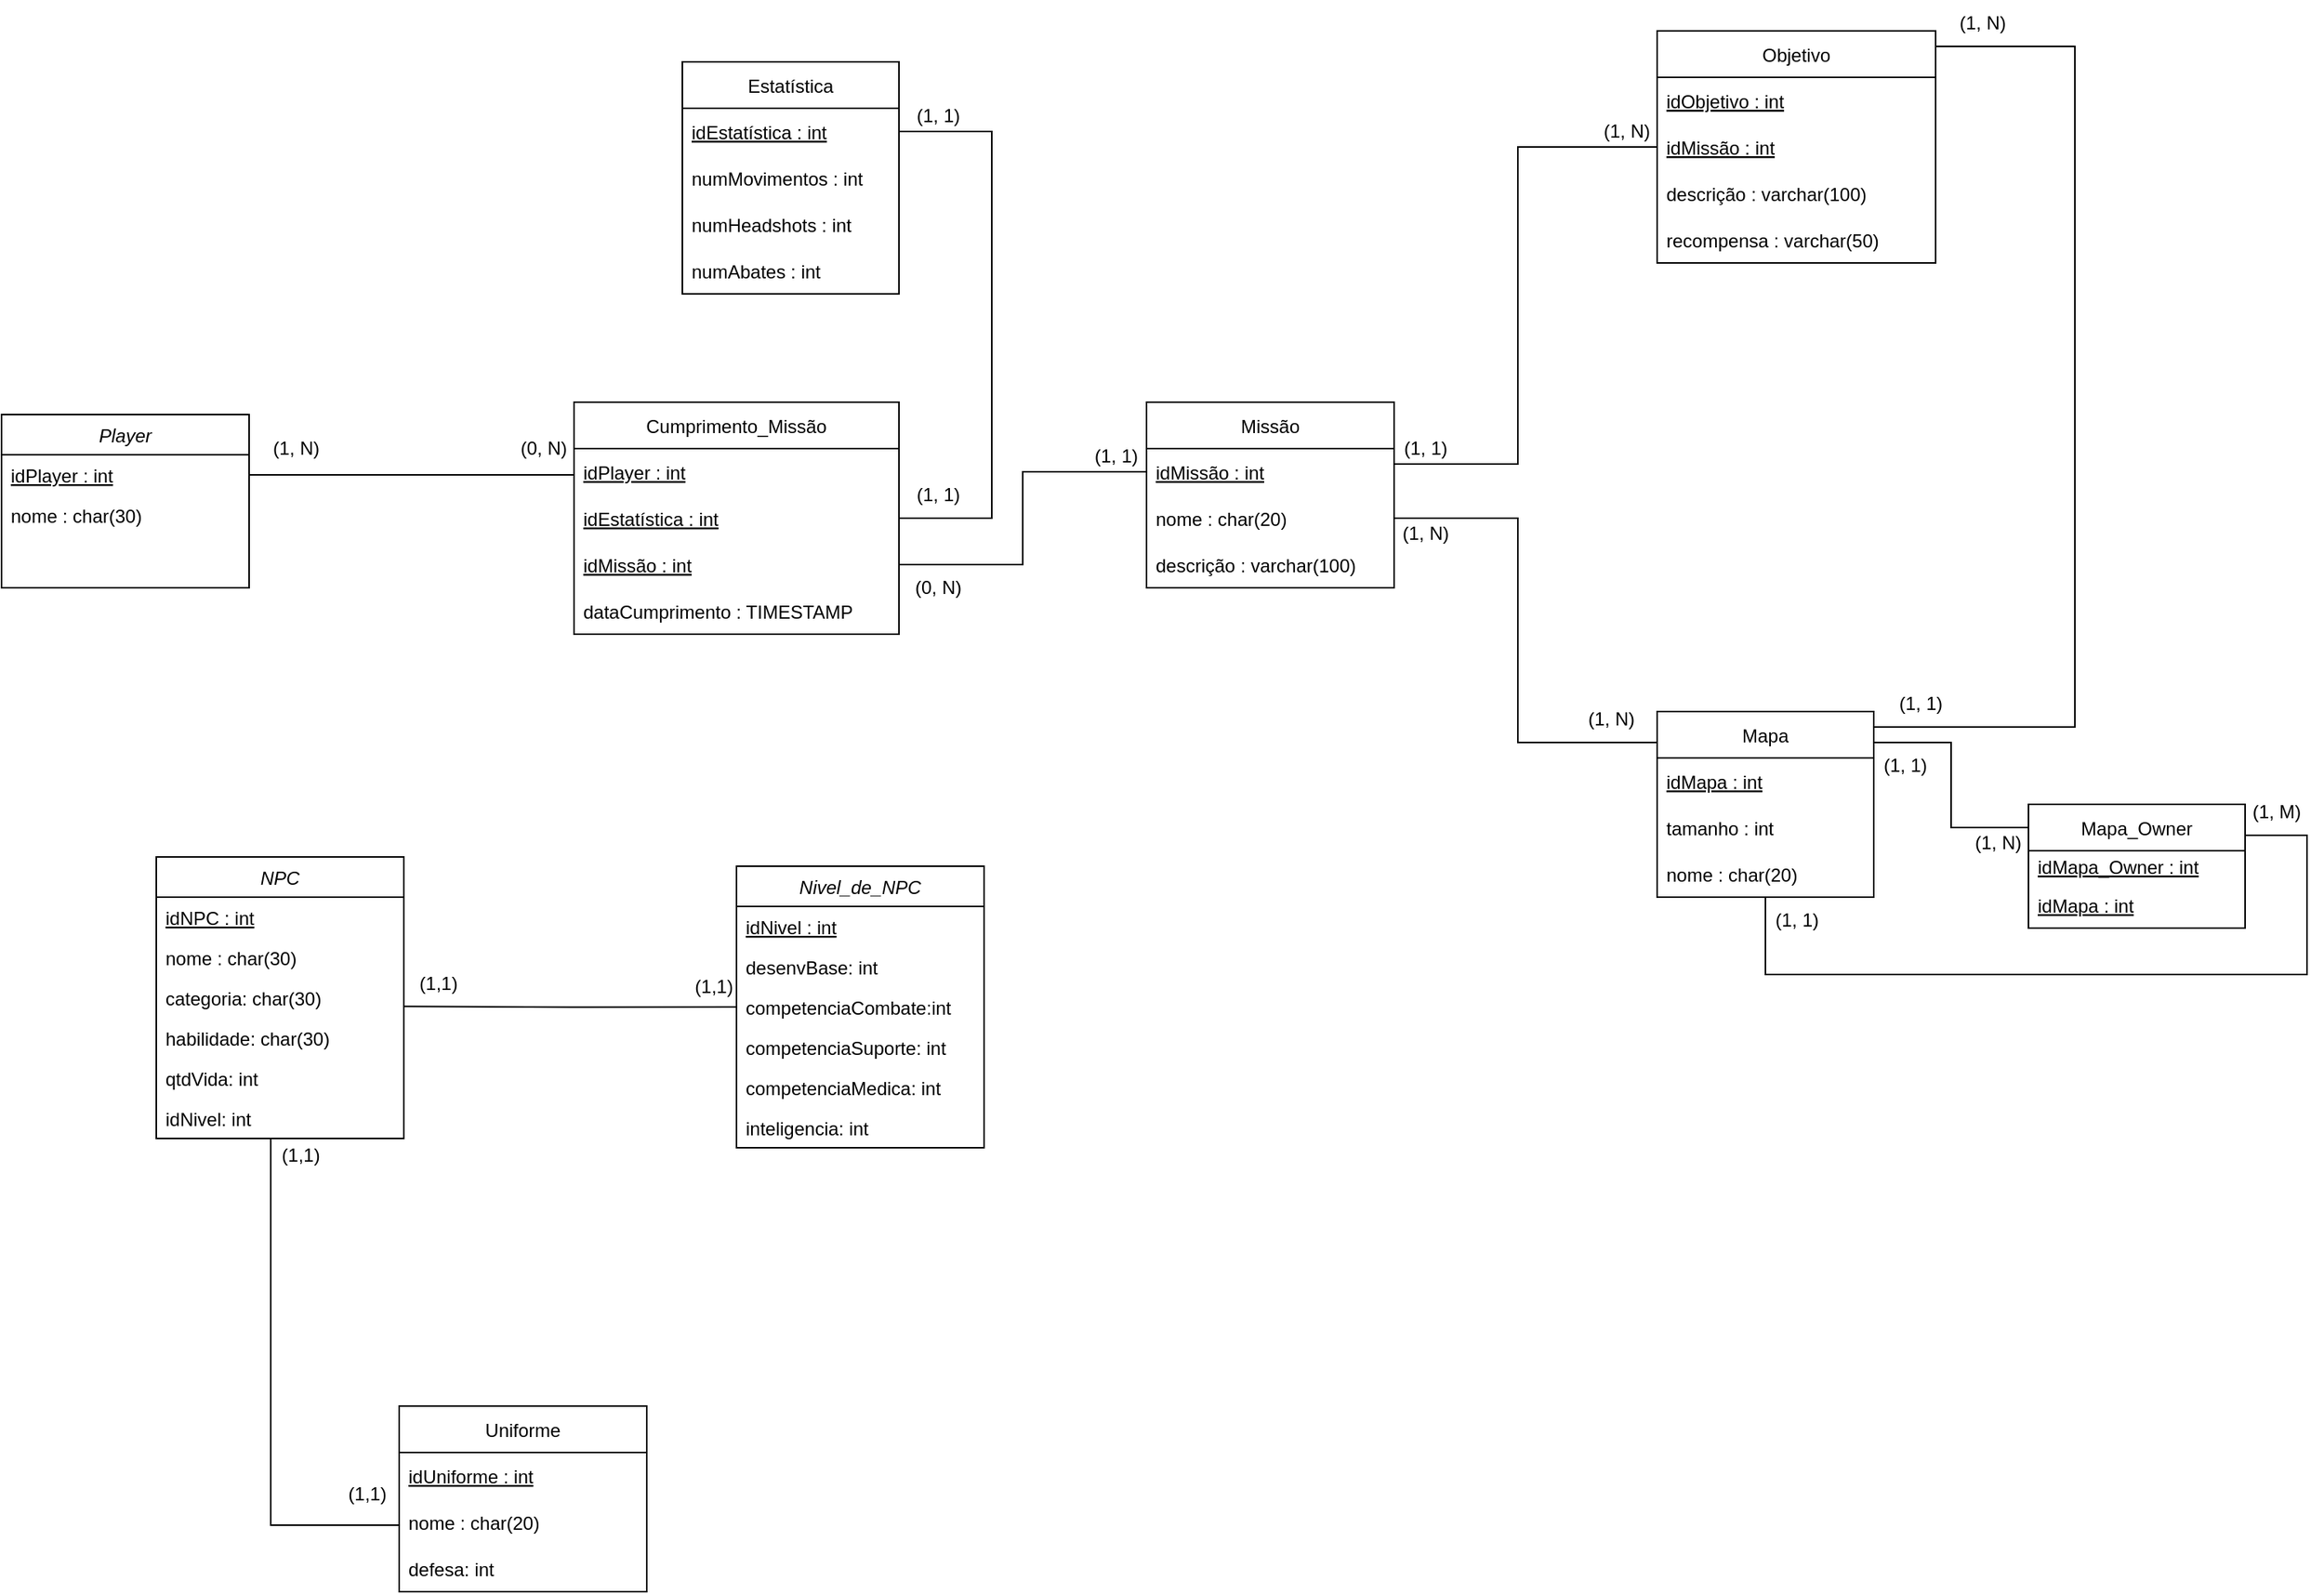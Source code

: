 <mxfile version="20.0.3" type="device"><diagram id="C5RBs43oDa-KdzZeNtuy" name="Page-1"><mxGraphModel dx="1929" dy="2198" grid="0" gridSize="10" guides="1" tooltips="1" connect="1" arrows="1" fold="1" page="1" pageScale="1" pageWidth="827" pageHeight="1169" math="0" shadow="0"><root><mxCell id="WIyWlLk6GJQsqaUBKTNV-0"/><mxCell id="WIyWlLk6GJQsqaUBKTNV-1" parent="WIyWlLk6GJQsqaUBKTNV-0"/><mxCell id="zkfFHV4jXpPFQw0GAbJ--0" value="Player" style="swimlane;fontStyle=2;align=center;verticalAlign=top;childLayout=stackLayout;horizontal=1;startSize=26;horizontalStack=0;resizeParent=1;resizeLast=0;collapsible=1;marginBottom=0;rounded=0;shadow=0;strokeWidth=1;" parent="WIyWlLk6GJQsqaUBKTNV-1" vertex="1"><mxGeometry x="120" y="128" width="160" height="112" as="geometry"><mxRectangle x="230" y="140" width="160" height="26" as="alternateBounds"/></mxGeometry></mxCell><mxCell id="zkfFHV4jXpPFQw0GAbJ--1" value="idPlayer : int " style="text;align=left;verticalAlign=top;spacingLeft=4;spacingRight=4;overflow=hidden;rotatable=0;points=[[0,0.5],[1,0.5]];portConstraint=eastwest;fontStyle=4" parent="zkfFHV4jXpPFQw0GAbJ--0" vertex="1"><mxGeometry y="26" width="160" height="26" as="geometry"/></mxCell><mxCell id="zkfFHV4jXpPFQw0GAbJ--2" value="nome : char(30)" style="text;align=left;verticalAlign=top;spacingLeft=4;spacingRight=4;overflow=hidden;rotatable=0;points=[[0,0.5],[1,0.5]];portConstraint=eastwest;rounded=0;shadow=0;html=0;" parent="zkfFHV4jXpPFQw0GAbJ--0" vertex="1"><mxGeometry y="52" width="160" height="26" as="geometry"/></mxCell><mxCell id="qlW8CAgHgkZ9Qaczhz4P-1" value="Cumprimento_Missão" style="swimlane;fontStyle=0;childLayout=stackLayout;horizontal=1;startSize=30;horizontalStack=0;resizeParent=1;resizeParentMax=0;resizeLast=0;collapsible=1;marginBottom=0;" parent="WIyWlLk6GJQsqaUBKTNV-1" vertex="1"><mxGeometry x="490" y="120" width="210" height="150" as="geometry"><mxRectangle x="690" y="20" width="60" height="30" as="alternateBounds"/></mxGeometry></mxCell><mxCell id="qlW8CAgHgkZ9Qaczhz4P-2" value="idPlayer : int" style="text;strokeColor=none;fillColor=none;align=left;verticalAlign=middle;spacingLeft=4;spacingRight=4;overflow=hidden;points=[[0,0.5],[1,0.5]];portConstraint=eastwest;rotatable=0;fontStyle=4" parent="qlW8CAgHgkZ9Qaczhz4P-1" vertex="1"><mxGeometry y="30" width="210" height="30" as="geometry"/></mxCell><mxCell id="qlW8CAgHgkZ9Qaczhz4P-3" value="idEstatística : int" style="text;strokeColor=none;fillColor=none;align=left;verticalAlign=middle;spacingLeft=4;spacingRight=4;overflow=hidden;points=[[0,0.5],[1,0.5]];portConstraint=eastwest;rotatable=0;fontStyle=4" parent="qlW8CAgHgkZ9Qaczhz4P-1" vertex="1"><mxGeometry y="60" width="210" height="30" as="geometry"/></mxCell><mxCell id="qlW8CAgHgkZ9Qaczhz4P-4" value="idMissão : int" style="text;strokeColor=none;fillColor=none;align=left;verticalAlign=middle;spacingLeft=4;spacingRight=4;overflow=hidden;points=[[0,0.5],[1,0.5]];portConstraint=eastwest;rotatable=0;fontStyle=4" parent="qlW8CAgHgkZ9Qaczhz4P-1" vertex="1"><mxGeometry y="90" width="210" height="30" as="geometry"/></mxCell><mxCell id="qlW8CAgHgkZ9Qaczhz4P-65" value="dataCumprimento : TIMESTAMP" style="text;strokeColor=none;fillColor=none;align=left;verticalAlign=middle;spacingLeft=4;spacingRight=4;overflow=hidden;points=[[0,0.5],[1,0.5]];portConstraint=eastwest;rotatable=0;fontStyle=0" parent="qlW8CAgHgkZ9Qaczhz4P-1" vertex="1"><mxGeometry y="120" width="210" height="30" as="geometry"/></mxCell><mxCell id="qlW8CAgHgkZ9Qaczhz4P-8" value="Estatística" style="swimlane;fontStyle=0;childLayout=stackLayout;horizontal=1;startSize=30;horizontalStack=0;resizeParent=1;resizeParentMax=0;resizeLast=0;collapsible=1;marginBottom=0;" parent="WIyWlLk6GJQsqaUBKTNV-1" vertex="1"><mxGeometry x="560" y="-100" width="140" height="150" as="geometry"><mxRectangle x="690" y="20" width="60" height="30" as="alternateBounds"/></mxGeometry></mxCell><mxCell id="qlW8CAgHgkZ9Qaczhz4P-9" value="idEstatística : int" style="text;strokeColor=none;fillColor=none;align=left;verticalAlign=middle;spacingLeft=4;spacingRight=4;overflow=hidden;points=[[0,0.5],[1,0.5]];portConstraint=eastwest;rotatable=0;fontStyle=4" parent="qlW8CAgHgkZ9Qaczhz4P-8" vertex="1"><mxGeometry y="30" width="140" height="30" as="geometry"/></mxCell><mxCell id="qlW8CAgHgkZ9Qaczhz4P-10" value="numMovimentos : int" style="text;strokeColor=none;fillColor=none;align=left;verticalAlign=middle;spacingLeft=4;spacingRight=4;overflow=hidden;points=[[0,0.5],[1,0.5]];portConstraint=eastwest;rotatable=0;" parent="qlW8CAgHgkZ9Qaczhz4P-8" vertex="1"><mxGeometry y="60" width="140" height="30" as="geometry"/></mxCell><mxCell id="qlW8CAgHgkZ9Qaczhz4P-11" value="numHeadshots : int" style="text;strokeColor=none;fillColor=none;align=left;verticalAlign=middle;spacingLeft=4;spacingRight=4;overflow=hidden;points=[[0,0.5],[1,0.5]];portConstraint=eastwest;rotatable=0;" parent="qlW8CAgHgkZ9Qaczhz4P-8" vertex="1"><mxGeometry y="90" width="140" height="30" as="geometry"/></mxCell><mxCell id="qlW8CAgHgkZ9Qaczhz4P-12" value="numAbates : int " style="text;strokeColor=none;fillColor=none;align=left;verticalAlign=middle;spacingLeft=4;spacingRight=4;overflow=hidden;points=[[0,0.5],[1,0.5]];portConstraint=eastwest;rotatable=0;" parent="qlW8CAgHgkZ9Qaczhz4P-8" vertex="1"><mxGeometry y="120" width="140" height="30" as="geometry"/></mxCell><mxCell id="qlW8CAgHgkZ9Qaczhz4P-32" style="edgeStyle=orthogonalEdgeStyle;rounded=0;orthogonalLoop=1;jettySize=auto;html=1;endArrow=none;endFill=0;" parent="WIyWlLk6GJQsqaUBKTNV-1" source="qlW8CAgHgkZ9Qaczhz4P-13" target="qlW8CAgHgkZ9Qaczhz4P-18" edge="1"><mxGeometry relative="1" as="geometry"><Array as="points"><mxPoint x="1100" y="160"/><mxPoint x="1100" y="-45"/></Array></mxGeometry></mxCell><mxCell id="qlW8CAgHgkZ9Qaczhz4P-13" value="Missão" style="swimlane;fontStyle=0;childLayout=stackLayout;horizontal=1;startSize=30;horizontalStack=0;resizeParent=1;resizeParentMax=0;resizeLast=0;collapsible=1;marginBottom=0;" parent="WIyWlLk6GJQsqaUBKTNV-1" vertex="1"><mxGeometry x="860" y="120" width="160" height="120" as="geometry"><mxRectangle x="690" y="20" width="60" height="30" as="alternateBounds"/></mxGeometry></mxCell><mxCell id="qlW8CAgHgkZ9Qaczhz4P-14" value="idMissão : int" style="text;strokeColor=none;fillColor=none;align=left;verticalAlign=middle;spacingLeft=4;spacingRight=4;overflow=hidden;points=[[0,0.5],[1,0.5]];portConstraint=eastwest;rotatable=0;fontStyle=4" parent="qlW8CAgHgkZ9Qaczhz4P-13" vertex="1"><mxGeometry y="30" width="160" height="30" as="geometry"/></mxCell><mxCell id="qlW8CAgHgkZ9Qaczhz4P-15" value="nome : char(20)" style="text;strokeColor=none;fillColor=none;align=left;verticalAlign=middle;spacingLeft=4;spacingRight=4;overflow=hidden;points=[[0,0.5],[1,0.5]];portConstraint=eastwest;rotatable=0;" parent="qlW8CAgHgkZ9Qaczhz4P-13" vertex="1"><mxGeometry y="60" width="160" height="30" as="geometry"/></mxCell><mxCell id="qlW8CAgHgkZ9Qaczhz4P-16" value="descrição : varchar(100)" style="text;strokeColor=none;fillColor=none;align=left;verticalAlign=middle;spacingLeft=4;spacingRight=4;overflow=hidden;points=[[0,0.5],[1,0.5]];portConstraint=eastwest;rotatable=0;" parent="qlW8CAgHgkZ9Qaczhz4P-13" vertex="1"><mxGeometry y="90" width="160" height="30" as="geometry"/></mxCell><mxCell id="qlW8CAgHgkZ9Qaczhz4P-36" style="edgeStyle=orthogonalEdgeStyle;rounded=0;orthogonalLoop=1;jettySize=auto;html=1;endArrow=none;endFill=0;" parent="WIyWlLk6GJQsqaUBKTNV-1" source="qlW8CAgHgkZ9Qaczhz4P-18" target="qlW8CAgHgkZ9Qaczhz4P-23" edge="1"><mxGeometry relative="1" as="geometry"><Array as="points"><mxPoint x="1460" y="-110"/><mxPoint x="1460" y="330"/></Array></mxGeometry></mxCell><mxCell id="qlW8CAgHgkZ9Qaczhz4P-18" value="Objetivo" style="swimlane;fontStyle=0;childLayout=stackLayout;horizontal=1;startSize=30;horizontalStack=0;resizeParent=1;resizeParentMax=0;resizeLast=0;collapsible=1;marginBottom=0;" parent="WIyWlLk6GJQsqaUBKTNV-1" vertex="1"><mxGeometry x="1190" y="-120" width="180" height="150" as="geometry"><mxRectangle x="690" y="20" width="60" height="30" as="alternateBounds"/></mxGeometry></mxCell><mxCell id="qlW8CAgHgkZ9Qaczhz4P-19" value="idObjetivo : int" style="text;strokeColor=none;fillColor=none;align=left;verticalAlign=middle;spacingLeft=4;spacingRight=4;overflow=hidden;points=[[0,0.5],[1,0.5]];portConstraint=eastwest;rotatable=0;fontStyle=4" parent="qlW8CAgHgkZ9Qaczhz4P-18" vertex="1"><mxGeometry y="30" width="180" height="30" as="geometry"/></mxCell><mxCell id="qlW8CAgHgkZ9Qaczhz4P-35" value="idMissão : int" style="text;strokeColor=none;fillColor=none;align=left;verticalAlign=middle;spacingLeft=4;spacingRight=4;overflow=hidden;points=[[0,0.5],[1,0.5]];portConstraint=eastwest;rotatable=0;fontStyle=4" parent="qlW8CAgHgkZ9Qaczhz4P-18" vertex="1"><mxGeometry y="60" width="180" height="30" as="geometry"/></mxCell><mxCell id="qlW8CAgHgkZ9Qaczhz4P-20" value="descrição : varchar(100)" style="text;strokeColor=none;fillColor=none;align=left;verticalAlign=middle;spacingLeft=4;spacingRight=4;overflow=hidden;points=[[0,0.5],[1,0.5]];portConstraint=eastwest;rotatable=0;" parent="qlW8CAgHgkZ9Qaczhz4P-18" vertex="1"><mxGeometry y="90" width="180" height="30" as="geometry"/></mxCell><mxCell id="qlW8CAgHgkZ9Qaczhz4P-21" value="recompensa : varchar(50)" style="text;strokeColor=none;fillColor=none;align=left;verticalAlign=middle;spacingLeft=4;spacingRight=4;overflow=hidden;points=[[0,0.5],[1,0.5]];portConstraint=eastwest;rotatable=0;" parent="qlW8CAgHgkZ9Qaczhz4P-18" vertex="1"><mxGeometry y="120" width="180" height="30" as="geometry"/></mxCell><mxCell id="qlW8CAgHgkZ9Qaczhz4P-23" value="Mapa" style="swimlane;fontStyle=0;childLayout=stackLayout;horizontal=1;startSize=30;horizontalStack=0;resizeParent=1;resizeParentMax=0;resizeLast=0;collapsible=1;marginBottom=0;" parent="WIyWlLk6GJQsqaUBKTNV-1" vertex="1"><mxGeometry x="1190" y="320" width="140" height="120" as="geometry"><mxRectangle x="690" y="20" width="60" height="30" as="alternateBounds"/></mxGeometry></mxCell><mxCell id="qlW8CAgHgkZ9Qaczhz4P-47" value="idMapa : int" style="text;strokeColor=none;fillColor=none;align=left;verticalAlign=middle;spacingLeft=4;spacingRight=4;overflow=hidden;points=[[0,0.5],[1,0.5]];portConstraint=eastwest;rotatable=0;fontStyle=4" parent="qlW8CAgHgkZ9Qaczhz4P-23" vertex="1"><mxGeometry y="30" width="140" height="30" as="geometry"/></mxCell><mxCell id="qlW8CAgHgkZ9Qaczhz4P-25" value="tamanho : int" style="text;strokeColor=none;fillColor=none;align=left;verticalAlign=middle;spacingLeft=4;spacingRight=4;overflow=hidden;points=[[0,0.5],[1,0.5]];portConstraint=eastwest;rotatable=0;" parent="qlW8CAgHgkZ9Qaczhz4P-23" vertex="1"><mxGeometry y="60" width="140" height="30" as="geometry"/></mxCell><mxCell id="qlW8CAgHgkZ9Qaczhz4P-26" value="nome : char(20)" style="text;strokeColor=none;fillColor=none;align=left;verticalAlign=middle;spacingLeft=4;spacingRight=4;overflow=hidden;points=[[0,0.5],[1,0.5]];portConstraint=eastwest;rotatable=0;" parent="qlW8CAgHgkZ9Qaczhz4P-23" vertex="1"><mxGeometry y="90" width="140" height="30" as="geometry"/></mxCell><mxCell id="qlW8CAgHgkZ9Qaczhz4P-30" style="edgeStyle=orthogonalEdgeStyle;rounded=0;orthogonalLoop=1;jettySize=auto;html=1;entryX=1;entryY=0.5;entryDx=0;entryDy=0;endArrow=none;endFill=0;" parent="WIyWlLk6GJQsqaUBKTNV-1" source="qlW8CAgHgkZ9Qaczhz4P-9" target="qlW8CAgHgkZ9Qaczhz4P-3" edge="1"><mxGeometry relative="1" as="geometry"><Array as="points"><mxPoint x="760" y="-55"/><mxPoint x="760" y="195"/></Array></mxGeometry></mxCell><mxCell id="qlW8CAgHgkZ9Qaczhz4P-31" style="edgeStyle=orthogonalEdgeStyle;rounded=0;orthogonalLoop=1;jettySize=auto;html=1;entryX=0;entryY=0.5;entryDx=0;entryDy=0;endArrow=none;endFill=0;" parent="WIyWlLk6GJQsqaUBKTNV-1" source="qlW8CAgHgkZ9Qaczhz4P-4" target="qlW8CAgHgkZ9Qaczhz4P-14" edge="1"><mxGeometry relative="1" as="geometry"/></mxCell><mxCell id="qlW8CAgHgkZ9Qaczhz4P-34" style="edgeStyle=orthogonalEdgeStyle;rounded=0;orthogonalLoop=1;jettySize=auto;html=1;endArrow=none;endFill=0;" parent="WIyWlLk6GJQsqaUBKTNV-1" source="qlW8CAgHgkZ9Qaczhz4P-15" target="qlW8CAgHgkZ9Qaczhz4P-23" edge="1"><mxGeometry relative="1" as="geometry"><Array as="points"><mxPoint x="1100" y="195"/><mxPoint x="1100" y="340"/></Array></mxGeometry></mxCell><mxCell id="qlW8CAgHgkZ9Qaczhz4P-37" value="(1, N)" style="text;html=1;align=center;verticalAlign=middle;resizable=0;points=[];autosize=1;strokeColor=none;fillColor=none;" parent="WIyWlLk6GJQsqaUBKTNV-1" vertex="1"><mxGeometry x="280" y="135" width="60" height="30" as="geometry"/></mxCell><mxCell id="qlW8CAgHgkZ9Qaczhz4P-39" value="(1, 1)" style="text;html=1;align=center;verticalAlign=middle;resizable=0;points=[];autosize=1;strokeColor=none;fillColor=none;" parent="WIyWlLk6GJQsqaUBKTNV-1" vertex="1"><mxGeometry x="695" y="-80" width="60" height="30" as="geometry"/></mxCell><mxCell id="qlW8CAgHgkZ9Qaczhz4P-40" value="(1, 1)" style="text;html=1;align=center;verticalAlign=middle;resizable=0;points=[];autosize=1;strokeColor=none;fillColor=none;" parent="WIyWlLk6GJQsqaUBKTNV-1" vertex="1"><mxGeometry x="810" y="140" width="60" height="30" as="geometry"/></mxCell><mxCell id="qlW8CAgHgkZ9Qaczhz4P-41" value="(1, 1)" style="text;html=1;align=center;verticalAlign=middle;resizable=0;points=[];autosize=1;strokeColor=none;fillColor=none;" parent="WIyWlLk6GJQsqaUBKTNV-1" vertex="1"><mxGeometry x="1010" y="135" width="60" height="30" as="geometry"/></mxCell><mxCell id="qlW8CAgHgkZ9Qaczhz4P-42" value="(1, N)" style="text;html=1;align=center;verticalAlign=middle;resizable=0;points=[];autosize=1;strokeColor=none;fillColor=none;" parent="WIyWlLk6GJQsqaUBKTNV-1" vertex="1"><mxGeometry x="1140" y="-70" width="60" height="30" as="geometry"/></mxCell><mxCell id="qlW8CAgHgkZ9Qaczhz4P-43" value="(1, N)" style="text;html=1;align=center;verticalAlign=middle;resizable=0;points=[];autosize=1;strokeColor=none;fillColor=none;" parent="WIyWlLk6GJQsqaUBKTNV-1" vertex="1"><mxGeometry x="1130" y="310" width="60" height="30" as="geometry"/></mxCell><mxCell id="qlW8CAgHgkZ9Qaczhz4P-44" value="(1, N)" style="text;html=1;align=center;verticalAlign=middle;resizable=0;points=[];autosize=1;strokeColor=none;fillColor=none;" parent="WIyWlLk6GJQsqaUBKTNV-1" vertex="1"><mxGeometry x="1010" y="190" width="60" height="30" as="geometry"/></mxCell><mxCell id="qlW8CAgHgkZ9Qaczhz4P-45" value="(1, 1)" style="text;html=1;align=center;verticalAlign=middle;resizable=0;points=[];autosize=1;strokeColor=none;fillColor=none;" parent="WIyWlLk6GJQsqaUBKTNV-1" vertex="1"><mxGeometry x="1330" y="300" width="60" height="30" as="geometry"/></mxCell><mxCell id="qlW8CAgHgkZ9Qaczhz4P-46" value="(1, N)" style="text;html=1;align=center;verticalAlign=middle;resizable=0;points=[];autosize=1;strokeColor=none;fillColor=none;" parent="WIyWlLk6GJQsqaUBKTNV-1" vertex="1"><mxGeometry x="1370" y="-140" width="60" height="30" as="geometry"/></mxCell><mxCell id="qlW8CAgHgkZ9Qaczhz4P-56" style="edgeStyle=orthogonalEdgeStyle;rounded=0;orthogonalLoop=1;jettySize=auto;html=1;endArrow=none;endFill=0;" parent="WIyWlLk6GJQsqaUBKTNV-1" source="qlW8CAgHgkZ9Qaczhz4P-48" target="qlW8CAgHgkZ9Qaczhz4P-23" edge="1"><mxGeometry relative="1" as="geometry"><Array as="points"><mxPoint x="1380" y="395"/><mxPoint x="1380" y="340"/></Array></mxGeometry></mxCell><mxCell id="qlW8CAgHgkZ9Qaczhz4P-58" style="edgeStyle=orthogonalEdgeStyle;rounded=0;orthogonalLoop=1;jettySize=auto;html=1;endArrow=none;endFill=0;" parent="WIyWlLk6GJQsqaUBKTNV-1" source="qlW8CAgHgkZ9Qaczhz4P-48" target="qlW8CAgHgkZ9Qaczhz4P-23" edge="1"><mxGeometry relative="1" as="geometry"><Array as="points"><mxPoint x="1610" y="400"/><mxPoint x="1610" y="490"/><mxPoint x="1260" y="490"/></Array></mxGeometry></mxCell><mxCell id="qlW8CAgHgkZ9Qaczhz4P-48" value="Mapa_Owner" style="swimlane;fontStyle=0;childLayout=stackLayout;horizontal=1;startSize=30;horizontalStack=0;resizeParent=1;resizeParentMax=0;resizeLast=0;collapsible=1;marginBottom=0;" parent="WIyWlLk6GJQsqaUBKTNV-1" vertex="1"><mxGeometry x="1430" y="380" width="140" height="80" as="geometry"/></mxCell><mxCell id="qlW8CAgHgkZ9Qaczhz4P-50" value="idMapa_Owner : int" style="text;strokeColor=none;fillColor=none;align=left;verticalAlign=middle;spacingLeft=4;spacingRight=4;overflow=hidden;points=[[0,0.5],[1,0.5]];portConstraint=eastwest;rotatable=0;fontStyle=4" parent="qlW8CAgHgkZ9Qaczhz4P-48" vertex="1"><mxGeometry y="30" width="140" height="20" as="geometry"/></mxCell><mxCell id="qlW8CAgHgkZ9Qaczhz4P-49" value="idMapa : int" style="text;strokeColor=none;fillColor=none;align=left;verticalAlign=middle;spacingLeft=4;spacingRight=4;overflow=hidden;points=[[0,0.5],[1,0.5]];portConstraint=eastwest;rotatable=0;fontStyle=4" parent="qlW8CAgHgkZ9Qaczhz4P-48" vertex="1"><mxGeometry y="50" width="140" height="30" as="geometry"/></mxCell><mxCell id="qlW8CAgHgkZ9Qaczhz4P-54" value="(1, N)" style="text;html=1;align=center;verticalAlign=middle;resizable=0;points=[];autosize=1;strokeColor=none;fillColor=none;" parent="WIyWlLk6GJQsqaUBKTNV-1" vertex="1"><mxGeometry x="1380" y="390" width="60" height="30" as="geometry"/></mxCell><mxCell id="qlW8CAgHgkZ9Qaczhz4P-55" value="(1, 1)" style="text;html=1;align=center;verticalAlign=middle;resizable=0;points=[];autosize=1;strokeColor=none;fillColor=none;" parent="WIyWlLk6GJQsqaUBKTNV-1" vertex="1"><mxGeometry x="1320" y="340" width="60" height="30" as="geometry"/></mxCell><mxCell id="qlW8CAgHgkZ9Qaczhz4P-59" value="(1, 1)" style="text;html=1;align=center;verticalAlign=middle;resizable=0;points=[];autosize=1;strokeColor=none;fillColor=none;" parent="WIyWlLk6GJQsqaUBKTNV-1" vertex="1"><mxGeometry x="1250" y="440" width="60" height="30" as="geometry"/></mxCell><mxCell id="qlW8CAgHgkZ9Qaczhz4P-60" value="(1, M)" style="text;html=1;align=center;verticalAlign=middle;resizable=0;points=[];autosize=1;strokeColor=none;fillColor=none;" parent="WIyWlLk6GJQsqaUBKTNV-1" vertex="1"><mxGeometry x="1560" y="370" width="60" height="30" as="geometry"/></mxCell><mxCell id="qlW8CAgHgkZ9Qaczhz4P-61" value="(1, 1)" style="text;html=1;align=center;verticalAlign=middle;resizable=0;points=[];autosize=1;strokeColor=none;fillColor=none;" parent="WIyWlLk6GJQsqaUBKTNV-1" vertex="1"><mxGeometry x="695" y="165" width="60" height="30" as="geometry"/></mxCell><mxCell id="qlW8CAgHgkZ9Qaczhz4P-62" value="(0, N)" style="text;html=1;align=center;verticalAlign=middle;resizable=0;points=[];autosize=1;strokeColor=none;fillColor=none;" parent="WIyWlLk6GJQsqaUBKTNV-1" vertex="1"><mxGeometry x="440" y="135" width="60" height="30" as="geometry"/></mxCell><mxCell id="qlW8CAgHgkZ9Qaczhz4P-63" value="(0, N)" style="text;html=1;align=center;verticalAlign=middle;resizable=0;points=[];autosize=1;strokeColor=none;fillColor=none;" parent="WIyWlLk6GJQsqaUBKTNV-1" vertex="1"><mxGeometry x="695" y="225" width="60" height="30" as="geometry"/></mxCell><mxCell id="qlW8CAgHgkZ9Qaczhz4P-66" style="edgeStyle=orthogonalEdgeStyle;rounded=0;orthogonalLoop=1;jettySize=auto;html=1;endArrow=none;endFill=0;" parent="WIyWlLk6GJQsqaUBKTNV-1" source="zkfFHV4jXpPFQw0GAbJ--1" target="qlW8CAgHgkZ9Qaczhz4P-2" edge="1"><mxGeometry relative="1" as="geometry"><Array as="points"><mxPoint x="400" y="167"/><mxPoint x="400" y="167"/></Array></mxGeometry></mxCell><mxCell id="fUZsneBLsZdS7id6_PK9-0" value="NPC" style="swimlane;fontStyle=2;align=center;verticalAlign=top;childLayout=stackLayout;horizontal=1;startSize=26;horizontalStack=0;resizeParent=1;resizeLast=0;collapsible=1;marginBottom=0;rounded=0;shadow=0;strokeWidth=1;" vertex="1" parent="WIyWlLk6GJQsqaUBKTNV-1"><mxGeometry x="220" y="414" width="160" height="182" as="geometry"><mxRectangle x="230" y="140" width="160" height="26" as="alternateBounds"/></mxGeometry></mxCell><mxCell id="fUZsneBLsZdS7id6_PK9-1" value="idNPC : int " style="text;align=left;verticalAlign=top;spacingLeft=4;spacingRight=4;overflow=hidden;rotatable=0;points=[[0,0.5],[1,0.5]];portConstraint=eastwest;fontStyle=4" vertex="1" parent="fUZsneBLsZdS7id6_PK9-0"><mxGeometry y="26" width="160" height="26" as="geometry"/></mxCell><mxCell id="fUZsneBLsZdS7id6_PK9-2" value="nome : char(30)" style="text;align=left;verticalAlign=top;spacingLeft=4;spacingRight=4;overflow=hidden;rotatable=0;points=[[0,0.5],[1,0.5]];portConstraint=eastwest;rounded=0;shadow=0;html=0;" vertex="1" parent="fUZsneBLsZdS7id6_PK9-0"><mxGeometry y="52" width="160" height="26" as="geometry"/></mxCell><mxCell id="fUZsneBLsZdS7id6_PK9-5" value="categoria: char(30)" style="text;align=left;verticalAlign=top;spacingLeft=4;spacingRight=4;overflow=hidden;rotatable=0;points=[[0,0.5],[1,0.5]];portConstraint=eastwest;rounded=0;shadow=0;html=0;" vertex="1" parent="fUZsneBLsZdS7id6_PK9-0"><mxGeometry y="78" width="160" height="26" as="geometry"/></mxCell><mxCell id="fUZsneBLsZdS7id6_PK9-7" value="habilidade: char(30)&#xA;" style="text;align=left;verticalAlign=top;spacingLeft=4;spacingRight=4;overflow=hidden;rotatable=0;points=[[0,0.5],[1,0.5]];portConstraint=eastwest;rounded=0;shadow=0;html=0;" vertex="1" parent="fUZsneBLsZdS7id6_PK9-0"><mxGeometry y="104" width="160" height="26" as="geometry"/></mxCell><mxCell id="fUZsneBLsZdS7id6_PK9-8" value="qtdVida: int" style="text;align=left;verticalAlign=top;spacingLeft=4;spacingRight=4;overflow=hidden;rotatable=0;points=[[0,0.5],[1,0.5]];portConstraint=eastwest;rounded=0;shadow=0;html=0;" vertex="1" parent="fUZsneBLsZdS7id6_PK9-0"><mxGeometry y="130" width="160" height="26" as="geometry"/></mxCell><mxCell id="fUZsneBLsZdS7id6_PK9-9" value="idNivel: int" style="text;align=left;verticalAlign=top;spacingLeft=4;spacingRight=4;overflow=hidden;rotatable=0;points=[[0,0.5],[1,0.5]];portConstraint=eastwest;rounded=0;shadow=0;html=0;" vertex="1" parent="fUZsneBLsZdS7id6_PK9-0"><mxGeometry y="156" width="160" height="26" as="geometry"/></mxCell><mxCell id="fUZsneBLsZdS7id6_PK9-18" value="Nivel_de_NPC" style="swimlane;fontStyle=2;align=center;verticalAlign=top;childLayout=stackLayout;horizontal=1;startSize=26;horizontalStack=0;resizeParent=1;resizeLast=0;collapsible=1;marginBottom=0;rounded=0;shadow=0;strokeWidth=1;" vertex="1" parent="WIyWlLk6GJQsqaUBKTNV-1"><mxGeometry x="595" y="420" width="160" height="182" as="geometry"><mxRectangle x="230" y="140" width="160" height="26" as="alternateBounds"/></mxGeometry></mxCell><mxCell id="fUZsneBLsZdS7id6_PK9-19" value="idNivel : int " style="text;align=left;verticalAlign=top;spacingLeft=4;spacingRight=4;overflow=hidden;rotatable=0;points=[[0,0.5],[1,0.5]];portConstraint=eastwest;fontStyle=4" vertex="1" parent="fUZsneBLsZdS7id6_PK9-18"><mxGeometry y="26" width="160" height="26" as="geometry"/></mxCell><mxCell id="fUZsneBLsZdS7id6_PK9-20" value="desenvBase: int" style="text;align=left;verticalAlign=top;spacingLeft=4;spacingRight=4;overflow=hidden;rotatable=0;points=[[0,0.5],[1,0.5]];portConstraint=eastwest;rounded=0;shadow=0;html=0;" vertex="1" parent="fUZsneBLsZdS7id6_PK9-18"><mxGeometry y="52" width="160" height="26" as="geometry"/></mxCell><mxCell id="fUZsneBLsZdS7id6_PK9-21" value="competenciaCombate:int" style="text;align=left;verticalAlign=top;spacingLeft=4;spacingRight=4;overflow=hidden;rotatable=0;points=[[0,0.5],[1,0.5]];portConstraint=eastwest;rounded=0;shadow=0;html=0;" vertex="1" parent="fUZsneBLsZdS7id6_PK9-18"><mxGeometry y="78" width="160" height="26" as="geometry"/></mxCell><mxCell id="fUZsneBLsZdS7id6_PK9-22" value="competenciaSuporte: int" style="text;align=left;verticalAlign=top;spacingLeft=4;spacingRight=4;overflow=hidden;rotatable=0;points=[[0,0.5],[1,0.5]];portConstraint=eastwest;rounded=0;shadow=0;html=0;" vertex="1" parent="fUZsneBLsZdS7id6_PK9-18"><mxGeometry y="104" width="160" height="26" as="geometry"/></mxCell><mxCell id="fUZsneBLsZdS7id6_PK9-23" value="competenciaMedica: int" style="text;align=left;verticalAlign=top;spacingLeft=4;spacingRight=4;overflow=hidden;rotatable=0;points=[[0,0.5],[1,0.5]];portConstraint=eastwest;rounded=0;shadow=0;html=0;" vertex="1" parent="fUZsneBLsZdS7id6_PK9-18"><mxGeometry y="130" width="160" height="26" as="geometry"/></mxCell><mxCell id="fUZsneBLsZdS7id6_PK9-24" value="inteligencia: int" style="text;align=left;verticalAlign=top;spacingLeft=4;spacingRight=4;overflow=hidden;rotatable=0;points=[[0,0.5],[1,0.5]];portConstraint=eastwest;rounded=0;shadow=0;html=0;" vertex="1" parent="fUZsneBLsZdS7id6_PK9-18"><mxGeometry y="156" width="160" height="26" as="geometry"/></mxCell><mxCell id="fUZsneBLsZdS7id6_PK9-26" style="edgeStyle=orthogonalEdgeStyle;rounded=0;orthogonalLoop=1;jettySize=auto;html=1;endArrow=none;endFill=0;entryX=0;entryY=0.5;entryDx=0;entryDy=0;" edge="1" parent="WIyWlLk6GJQsqaUBKTNV-1" target="fUZsneBLsZdS7id6_PK9-21"><mxGeometry relative="1" as="geometry"><mxPoint x="380" y="510.58" as="sourcePoint"/><mxPoint x="590" y="510.58" as="targetPoint"/><Array as="points"/></mxGeometry></mxCell><mxCell id="fUZsneBLsZdS7id6_PK9-27" value="Uniforme" style="swimlane;fontStyle=0;childLayout=stackLayout;horizontal=1;startSize=30;horizontalStack=0;resizeParent=1;resizeParentMax=0;resizeLast=0;collapsible=1;marginBottom=0;" vertex="1" parent="WIyWlLk6GJQsqaUBKTNV-1"><mxGeometry x="377" y="769" width="160" height="120" as="geometry"><mxRectangle x="690" y="20" width="60" height="30" as="alternateBounds"/></mxGeometry></mxCell><mxCell id="fUZsneBLsZdS7id6_PK9-28" value="idUniforme : int" style="text;strokeColor=none;fillColor=none;align=left;verticalAlign=middle;spacingLeft=4;spacingRight=4;overflow=hidden;points=[[0,0.5],[1,0.5]];portConstraint=eastwest;rotatable=0;fontStyle=4" vertex="1" parent="fUZsneBLsZdS7id6_PK9-27"><mxGeometry y="30" width="160" height="30" as="geometry"/></mxCell><mxCell id="fUZsneBLsZdS7id6_PK9-29" value="nome : char(20)" style="text;strokeColor=none;fillColor=none;align=left;verticalAlign=middle;spacingLeft=4;spacingRight=4;overflow=hidden;points=[[0,0.5],[1,0.5]];portConstraint=eastwest;rotatable=0;" vertex="1" parent="fUZsneBLsZdS7id6_PK9-27"><mxGeometry y="60" width="160" height="30" as="geometry"/></mxCell><mxCell id="fUZsneBLsZdS7id6_PK9-30" value="defesa: int" style="text;strokeColor=none;fillColor=none;align=left;verticalAlign=middle;spacingLeft=4;spacingRight=4;overflow=hidden;points=[[0,0.5],[1,0.5]];portConstraint=eastwest;rotatable=0;" vertex="1" parent="fUZsneBLsZdS7id6_PK9-27"><mxGeometry y="90" width="160" height="30" as="geometry"/></mxCell><mxCell id="fUZsneBLsZdS7id6_PK9-39" value="" style="edgeStyle=orthogonalEdgeStyle;rounded=0;orthogonalLoop=1;jettySize=auto;html=1;endArrow=none;endFill=0;" edge="1" parent="WIyWlLk6GJQsqaUBKTNV-1"><mxGeometry relative="1" as="geometry"><mxPoint x="250" y="739.45" as="sourcePoint"/><mxPoint x="250.498" y="739" as="targetPoint"/><Array as="points"/></mxGeometry></mxCell><mxCell id="fUZsneBLsZdS7id6_PK9-43" style="edgeStyle=orthogonalEdgeStyle;rounded=0;orthogonalLoop=1;jettySize=auto;html=1;endArrow=none;endFill=0;" edge="1" parent="WIyWlLk6GJQsqaUBKTNV-1"><mxGeometry relative="1" as="geometry"><Array as="points"><mxPoint x="294" y="596"/><mxPoint x="294" y="846"/></Array><mxPoint x="294" y="599" as="sourcePoint"/><mxPoint x="377" y="846" as="targetPoint"/></mxGeometry></mxCell><mxCell id="fUZsneBLsZdS7id6_PK9-44" value="(1,1)" style="text;html=1;align=center;verticalAlign=middle;resizable=0;points=[];autosize=1;strokeColor=none;fillColor=none;" vertex="1" parent="WIyWlLk6GJQsqaUBKTNV-1"><mxGeometry x="291" y="594" width="43" height="26" as="geometry"/></mxCell><mxCell id="fUZsneBLsZdS7id6_PK9-45" value="(1,1)" style="text;html=1;align=center;verticalAlign=middle;resizable=0;points=[];autosize=1;strokeColor=none;fillColor=none;" vertex="1" parent="WIyWlLk6GJQsqaUBKTNV-1"><mxGeometry x="334" y="813" width="43" height="26" as="geometry"/></mxCell><mxCell id="fUZsneBLsZdS7id6_PK9-46" value="(1,1)" style="text;html=1;align=center;verticalAlign=middle;resizable=0;points=[];autosize=1;strokeColor=none;fillColor=none;" vertex="1" parent="WIyWlLk6GJQsqaUBKTNV-1"><mxGeometry x="380" y="483" width="43" height="26" as="geometry"/></mxCell><mxCell id="fUZsneBLsZdS7id6_PK9-47" value="(1,1)" style="text;html=1;align=center;verticalAlign=middle;resizable=0;points=[];autosize=1;strokeColor=none;fillColor=none;" vertex="1" parent="WIyWlLk6GJQsqaUBKTNV-1"><mxGeometry x="558" y="485" width="43" height="26" as="geometry"/></mxCell></root></mxGraphModel></diagram></mxfile>